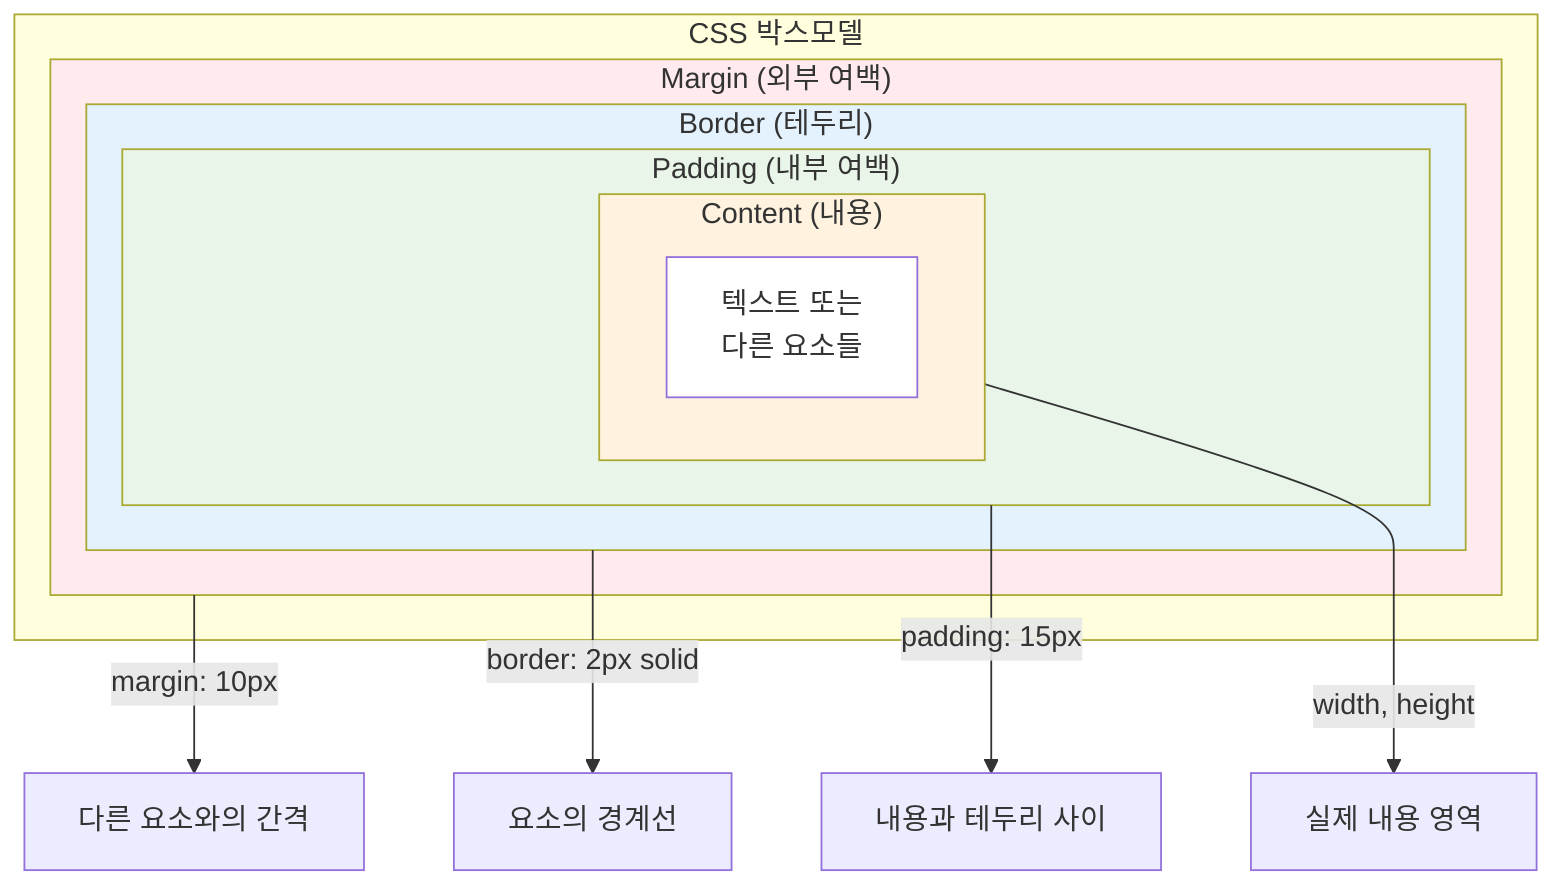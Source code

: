 graph TB
    subgraph "CSS 박스모델"
        subgraph M["Margin (외부 여백)"]
            subgraph B["Border (테두리)"]
                subgraph P["Padding (내부 여백)"]
                    subgraph C["Content (내용)"]
                        TEXT["텍스트 또는<br/>다른 요소들"]
                    end
                end
            end
        end
    end
    
    M --> |"margin: 10px"| M1["다른 요소와의 간격"]
    B --> |"border: 2px solid"| B1["요소의 경계선"]
    P --> |"padding: 15px"| P1["내용과 테두리 사이"]
    C --> |"width, height"| C1["실제 내용 영역"]
    
    style M fill:#ffebee
    style B fill:#e3f2fd
    style P fill:#e8f5e8
    style C fill:#fff3e0
    style TEXT fill:#ffffff